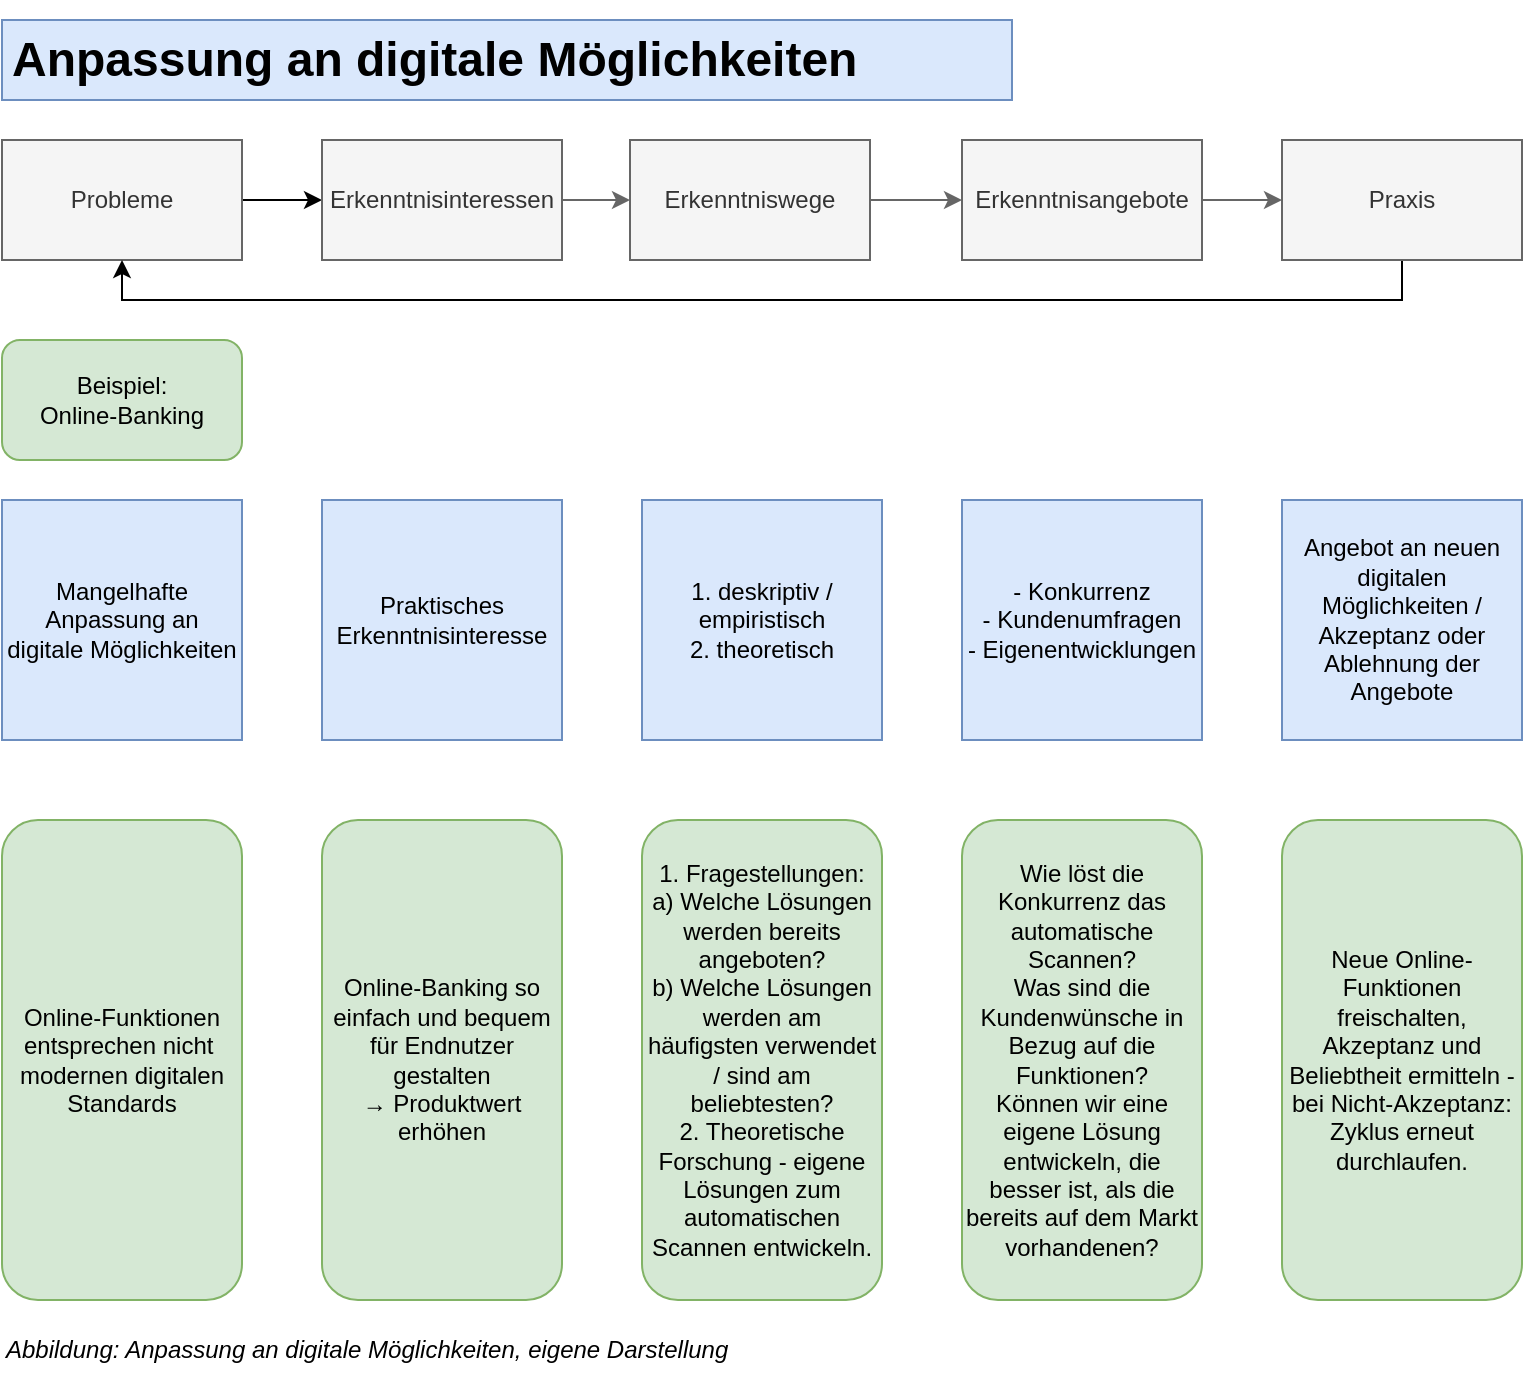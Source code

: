 <mxfile version="20.6.0" type="github">
  <diagram id="FOkq7aJn0kaiIH_pjuK1" name="Seite-1">
    <mxGraphModel dx="1038" dy="643" grid="1" gridSize="10" guides="1" tooltips="1" connect="1" arrows="1" fold="1" page="1" pageScale="1" pageWidth="827" pageHeight="1169" math="0" shadow="0">
      <root>
        <mxCell id="0" />
        <mxCell id="1" parent="0" />
        <mxCell id="ZG0_Ds8m2dSNB0TBBCTp-7" value="" style="edgeStyle=orthogonalEdgeStyle;rounded=0;orthogonalLoop=1;jettySize=auto;html=1;" parent="1" source="ZG0_Ds8m2dSNB0TBBCTp-2" target="ZG0_Ds8m2dSNB0TBBCTp-3" edge="1">
          <mxGeometry relative="1" as="geometry" />
        </mxCell>
        <mxCell id="ZG0_Ds8m2dSNB0TBBCTp-2" value="Probleme" style="rounded=0;whiteSpace=wrap;html=1;fillColor=#f5f5f5;fontColor=#333333;strokeColor=#666666;" parent="1" vertex="1">
          <mxGeometry x="40" y="180" width="120" height="60" as="geometry" />
        </mxCell>
        <mxCell id="ZG0_Ds8m2dSNB0TBBCTp-8" value="" style="edgeStyle=orthogonalEdgeStyle;rounded=0;orthogonalLoop=1;jettySize=auto;html=1;fillColor=#f5f5f5;strokeColor=#666666;" parent="1" source="ZG0_Ds8m2dSNB0TBBCTp-3" target="ZG0_Ds8m2dSNB0TBBCTp-6" edge="1">
          <mxGeometry relative="1" as="geometry" />
        </mxCell>
        <mxCell id="ZG0_Ds8m2dSNB0TBBCTp-3" value="Erkenntnisinteressen" style="rounded=0;whiteSpace=wrap;html=1;fillColor=#f5f5f5;fontColor=#333333;strokeColor=#666666;" parent="1" vertex="1">
          <mxGeometry x="200" y="180" width="120" height="60" as="geometry" />
        </mxCell>
        <mxCell id="ZG0_Ds8m2dSNB0TBBCTp-11" style="edgeStyle=orthogonalEdgeStyle;rounded=0;orthogonalLoop=1;jettySize=auto;html=1;entryX=0.5;entryY=1;entryDx=0;entryDy=0;" parent="1" source="ZG0_Ds8m2dSNB0TBBCTp-4" target="ZG0_Ds8m2dSNB0TBBCTp-2" edge="1">
          <mxGeometry relative="1" as="geometry">
            <Array as="points">
              <mxPoint x="740" y="260" />
              <mxPoint x="100" y="260" />
            </Array>
          </mxGeometry>
        </mxCell>
        <mxCell id="ZG0_Ds8m2dSNB0TBBCTp-4" value="Praxis" style="rounded=0;whiteSpace=wrap;html=1;fillColor=#f5f5f5;fontColor=#333333;strokeColor=#666666;" parent="1" vertex="1">
          <mxGeometry x="680" y="180" width="120" height="60" as="geometry" />
        </mxCell>
        <mxCell id="ZG0_Ds8m2dSNB0TBBCTp-10" value="" style="edgeStyle=orthogonalEdgeStyle;rounded=0;orthogonalLoop=1;jettySize=auto;html=1;fillColor=#f5f5f5;strokeColor=#666666;" parent="1" source="ZG0_Ds8m2dSNB0TBBCTp-5" target="ZG0_Ds8m2dSNB0TBBCTp-4" edge="1">
          <mxGeometry relative="1" as="geometry" />
        </mxCell>
        <mxCell id="ZG0_Ds8m2dSNB0TBBCTp-5" value="Erkenntnisangebote" style="rounded=0;whiteSpace=wrap;html=1;fillColor=#f5f5f5;fontColor=#333333;strokeColor=#666666;" parent="1" vertex="1">
          <mxGeometry x="520" y="180" width="120" height="60" as="geometry" />
        </mxCell>
        <mxCell id="ZG0_Ds8m2dSNB0TBBCTp-9" value="" style="edgeStyle=orthogonalEdgeStyle;rounded=0;orthogonalLoop=1;jettySize=auto;html=1;fillColor=#f5f5f5;strokeColor=#666666;" parent="1" source="ZG0_Ds8m2dSNB0TBBCTp-6" target="ZG0_Ds8m2dSNB0TBBCTp-5" edge="1">
          <mxGeometry relative="1" as="geometry" />
        </mxCell>
        <mxCell id="ZG0_Ds8m2dSNB0TBBCTp-6" value="Erkenntniswege" style="rounded=0;whiteSpace=wrap;html=1;fillColor=#f5f5f5;fontColor=#333333;strokeColor=#666666;" parent="1" vertex="1">
          <mxGeometry x="354" y="180" width="120" height="60" as="geometry" />
        </mxCell>
        <mxCell id="ZG0_Ds8m2dSNB0TBBCTp-12" value="&lt;div style=&quot;&quot;&gt;&lt;span style=&quot;background-color: initial;&quot;&gt;Mangelhafte Anpassung an digitale Möglichkeiten&lt;/span&gt;&lt;/div&gt;" style="whiteSpace=wrap;html=1;aspect=fixed;align=center;fillColor=#dae8fc;strokeColor=#6c8ebf;" parent="1" vertex="1">
          <mxGeometry x="40" y="360" width="120" height="120" as="geometry" />
        </mxCell>
        <mxCell id="ZG0_Ds8m2dSNB0TBBCTp-14" value="Angebot an neuen digitalen Möglichkeiten /&lt;br&gt;Akzeptanz oder Ablehnung der Angebote" style="whiteSpace=wrap;html=1;aspect=fixed;fillColor=#dae8fc;strokeColor=#6c8ebf;" parent="1" vertex="1">
          <mxGeometry x="680" y="360" width="120" height="120" as="geometry" />
        </mxCell>
        <mxCell id="ZG0_Ds8m2dSNB0TBBCTp-15" value="- Konkurrenz&lt;br&gt;- Kundenumfragen&lt;br&gt;- Eigenentwicklungen" style="whiteSpace=wrap;html=1;aspect=fixed;fillColor=#dae8fc;strokeColor=#6c8ebf;" parent="1" vertex="1">
          <mxGeometry x="520" y="360" width="120" height="120" as="geometry" />
        </mxCell>
        <mxCell id="ZG0_Ds8m2dSNB0TBBCTp-16" value="&lt;div style=&quot;&quot;&gt;&lt;span style=&quot;background-color: initial;&quot;&gt;1. deskriptiv / empiristisch&lt;/span&gt;&lt;/div&gt;&lt;div style=&quot;&quot;&gt;&lt;span style=&quot;background-color: initial;&quot;&gt;2. theoretisch&lt;/span&gt;&lt;/div&gt;" style="whiteSpace=wrap;html=1;aspect=fixed;align=center;fillColor=#dae8fc;strokeColor=#6c8ebf;" parent="1" vertex="1">
          <mxGeometry x="360" y="360" width="120" height="120" as="geometry" />
        </mxCell>
        <mxCell id="ZG0_Ds8m2dSNB0TBBCTp-17" value="Praktisches Erkenntnisinteresse" style="whiteSpace=wrap;html=1;aspect=fixed;fillColor=#dae8fc;strokeColor=#6c8ebf;" parent="1" vertex="1">
          <mxGeometry x="200" y="360" width="120" height="120" as="geometry" />
        </mxCell>
        <mxCell id="ZG0_Ds8m2dSNB0TBBCTp-18" value="Online-Funktionen entsprechen nicht&amp;nbsp;&lt;br&gt;modernen digitalen Standards" style="rounded=1;whiteSpace=wrap;html=1;align=center;fillColor=#d5e8d4;strokeColor=#82b366;" parent="1" vertex="1">
          <mxGeometry x="40" y="520" width="120" height="240" as="geometry" />
        </mxCell>
        <mxCell id="ZG0_Ds8m2dSNB0TBBCTp-20" value="Wie löst die Konkurrenz das automatische Scannen?&lt;br&gt;Was sind die Kundenwünsche in Bezug auf die Funktionen?&lt;br&gt;Können wir eine eigene Lösung entwickeln, die besser ist, als die bereits auf dem Markt vorhandenen?" style="rounded=1;whiteSpace=wrap;html=1;fillColor=#d5e8d4;strokeColor=#82b366;" parent="1" vertex="1">
          <mxGeometry x="520" y="520" width="120" height="240" as="geometry" />
        </mxCell>
        <mxCell id="ZG0_Ds8m2dSNB0TBBCTp-21" value="Online-Banking so einfach und bequem für Endnutzer gestalten&lt;br&gt;→ Produktwert erhöhen" style="rounded=1;whiteSpace=wrap;html=1;align=center;fillColor=#d5e8d4;strokeColor=#82b366;" parent="1" vertex="1">
          <mxGeometry x="200" y="520" width="120" height="240" as="geometry" />
        </mxCell>
        <mxCell id="ZG0_Ds8m2dSNB0TBBCTp-22" value="1. Fragestellungen:&lt;br&gt;&lt;span style=&quot;background-color: initial;&quot;&gt;a) Welche Lösungen werden bereits angeboten?&lt;/span&gt;&lt;br&gt;&lt;span style=&quot;background-color: initial;&quot;&gt;b) Welche Lösungen werden am häufigsten verwendet / sind am beliebtesten?&lt;/span&gt;&lt;br&gt;2. Theoretische Forschung - eigene Lösungen zum automatischen Scannen entwickeln." style="rounded=1;whiteSpace=wrap;html=1;align=center;fillColor=#d5e8d4;strokeColor=#82b366;" parent="1" vertex="1">
          <mxGeometry x="360" y="520" width="120" height="240" as="geometry" />
        </mxCell>
        <mxCell id="ZG0_Ds8m2dSNB0TBBCTp-23" value="Beispiel:&lt;br&gt;Online-Banking" style="rounded=1;whiteSpace=wrap;html=1;fillColor=#d5e8d4;strokeColor=#82b366;" parent="1" vertex="1">
          <mxGeometry x="40" y="280" width="120" height="60" as="geometry" />
        </mxCell>
        <mxCell id="ZG0_Ds8m2dSNB0TBBCTp-25" value="&lt;h1&gt;Anpassung an digitale Möglichkeiten&lt;/h1&gt;" style="text;html=1;strokeColor=#6c8ebf;fillColor=#dae8fc;spacing=5;spacingTop=-20;whiteSpace=wrap;overflow=hidden;rounded=0;" parent="1" vertex="1">
          <mxGeometry x="40" y="120" width="505" height="40" as="geometry" />
        </mxCell>
        <mxCell id="ZG0_Ds8m2dSNB0TBBCTp-28" value="Neue Online-Funktionen freischalten, Akzeptanz und Beliebtheit ermitteln -&lt;br&gt;bei Nicht-Akzeptanz:&lt;br&gt;Zyklus erneut durchlaufen." style="rounded=1;whiteSpace=wrap;html=1;fillColor=#d5e8d4;strokeColor=#82b366;" parent="1" vertex="1">
          <mxGeometry x="680" y="520" width="120" height="240" as="geometry" />
        </mxCell>
        <mxCell id="ZG0_Ds8m2dSNB0TBBCTp-29" value="&lt;i&gt;Abbildung: Anpassung an digitale Möglichkeiten, eigene Darstellung&lt;/i&gt;" style="text;html=1;strokeColor=none;fillColor=none;align=left;verticalAlign=middle;whiteSpace=wrap;rounded=0;" parent="1" vertex="1">
          <mxGeometry x="40" y="770" width="410" height="30" as="geometry" />
        </mxCell>
      </root>
    </mxGraphModel>
  </diagram>
</mxfile>
